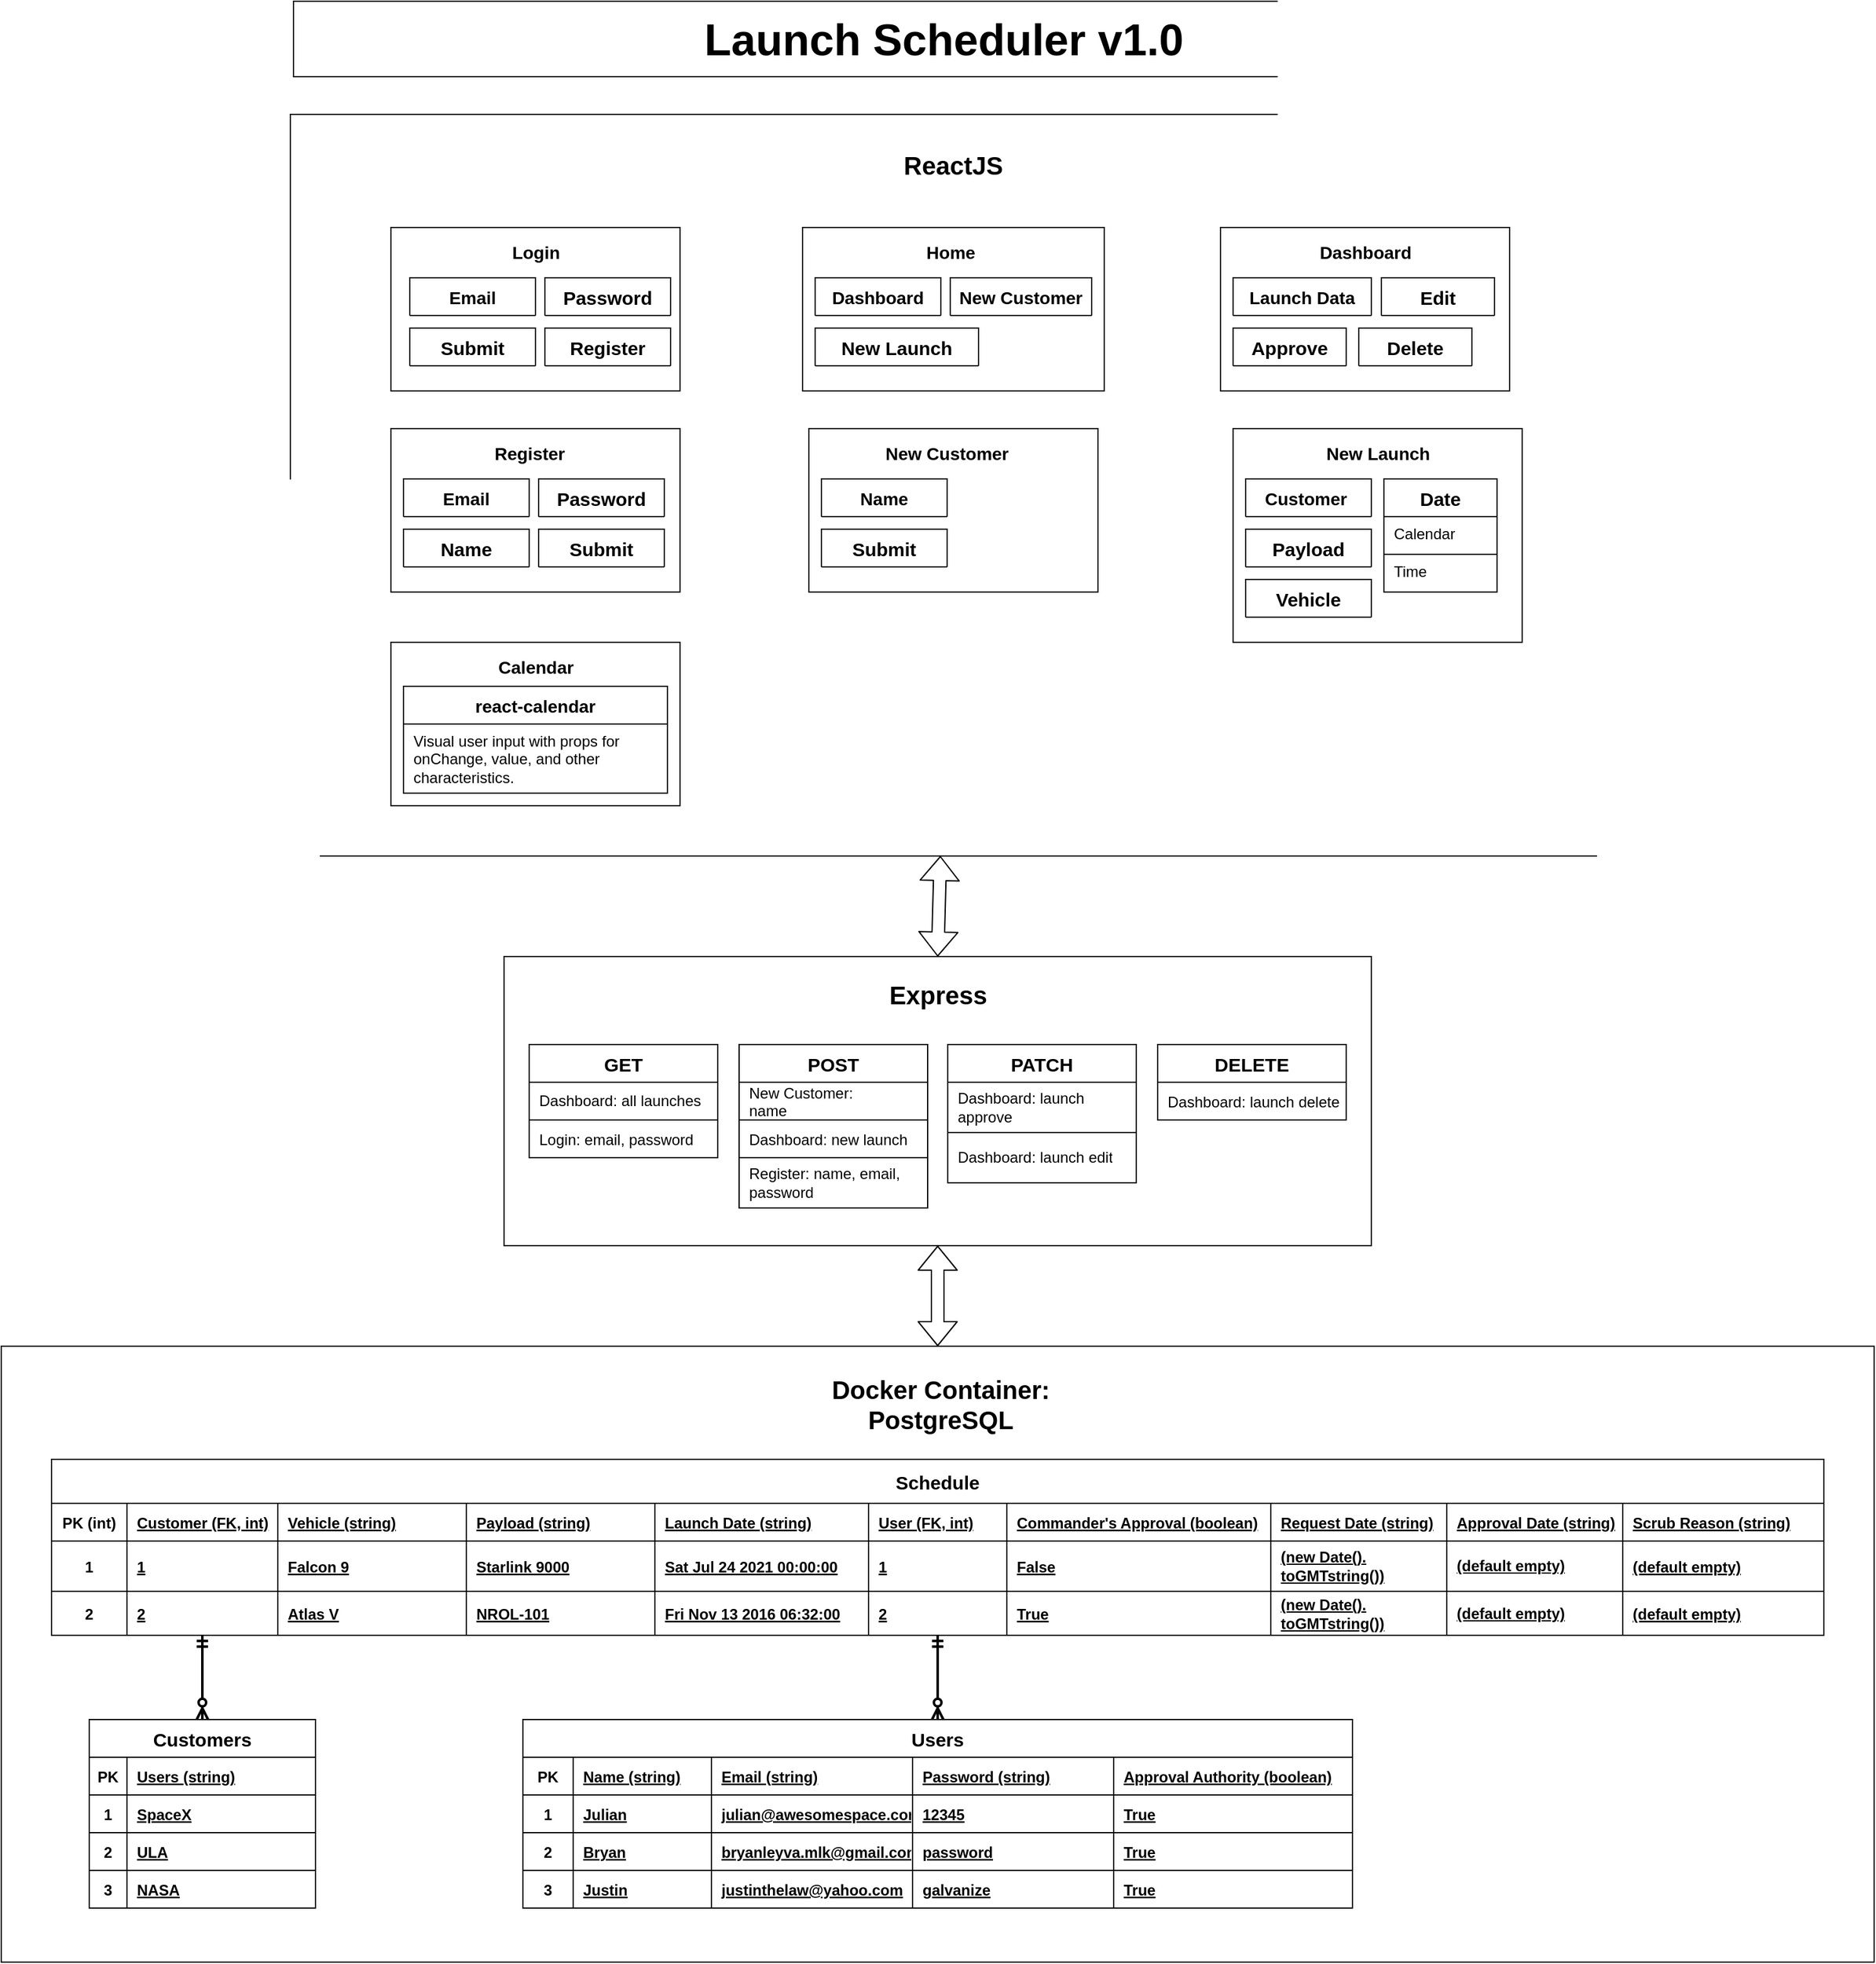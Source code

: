 <mxfile>
    <diagram id="6BDg1KD_mayfi2PuMGdl" name="Page-1">
        <mxGraphModel dx="756" dy="441" grid="1" gridSize="10" guides="1" tooltips="1" connect="1" arrows="1" fold="1" page="1" pageScale="1" pageWidth="1920" pageHeight="1200" math="0" shadow="0">
            <root>
                <mxCell id="0"/>
                <mxCell id="1" parent="0"/>
                <mxCell id="199" value="" style="whiteSpace=wrap;html=1;fontSize=15;" parent="1" vertex="1">
                    <mxGeometry x="447.5" y="130" width="1050" height="60" as="geometry"/>
                </mxCell>
                <mxCell id="Rv9vlVJMcPTRxCtkCa90-260" value="" style="whiteSpace=wrap;html=1;fontSize=15;" parent="1" vertex="1">
                    <mxGeometry x="445" y="220" width="1050" height="590" as="geometry"/>
                </mxCell>
                <mxCell id="Rv9vlVJMcPTRxCtkCa90-183" value="" style="whiteSpace=wrap;html=1;fontSize=15;" parent="1" vertex="1">
                    <mxGeometry x="215" y="1200" width="1490" height="490" as="geometry"/>
                </mxCell>
                <mxCell id="Rv9vlVJMcPTRxCtkCa90-259" value="" style="whiteSpace=wrap;html=1;fontSize=15;" parent="1" vertex="1">
                    <mxGeometry x="615" y="890" width="690" height="230" as="geometry"/>
                </mxCell>
                <mxCell id="Rv9vlVJMcPTRxCtkCa90-250" value="Express" style="text;html=1;strokeColor=none;fillColor=none;align=center;verticalAlign=middle;whiteSpace=wrap;rounded=0;fontSize=20;fontStyle=1" parent="1" vertex="1">
                    <mxGeometry x="862.5" y="910" width="195" height="20" as="geometry"/>
                </mxCell>
                <mxCell id="Rv9vlVJMcPTRxCtkCa90-251" value="ReactJS" style="text;html=1;strokeColor=none;fillColor=none;align=center;verticalAlign=middle;whiteSpace=wrap;rounded=0;fontSize=20;fontStyle=1" parent="1" vertex="1">
                    <mxGeometry x="875" y="250" width="195" height="20" as="geometry"/>
                </mxCell>
                <mxCell id="28" value="Schedule" style="shape=table;startSize=35;container=1;collapsible=1;childLayout=tableLayout;fixedRows=1;rowLines=0;fontStyle=1;align=center;resizeLast=1;fontSize=15;" parent="1" vertex="1">
                    <mxGeometry x="255" y="1290" width="1410" height="140" as="geometry"/>
                </mxCell>
                <mxCell id="29" value="" style="shape=partialRectangle;collapsible=0;dropTarget=0;pointerEvents=0;fillColor=none;top=0;left=0;bottom=1;right=0;points=[[0,0.5],[1,0.5]];portConstraint=eastwest;" parent="28" vertex="1">
                    <mxGeometry y="35" width="1410" height="30" as="geometry"/>
                </mxCell>
                <mxCell id="30" value="PK (int)" style="shape=partialRectangle;connectable=0;fillColor=none;top=0;left=0;bottom=0;right=0;fontStyle=1;overflow=hidden;" parent="29" vertex="1">
                    <mxGeometry width="60" height="30" as="geometry"/>
                </mxCell>
                <mxCell id="31" value="Customer (FK, int)" style="shape=partialRectangle;connectable=0;fillColor=none;top=0;left=0;bottom=0;right=0;align=left;spacingLeft=6;fontStyle=5;overflow=hidden;" parent="29" vertex="1">
                    <mxGeometry x="60" width="120" height="30" as="geometry"/>
                </mxCell>
                <mxCell id="51" value="Vehicle (string)" style="shape=partialRectangle;connectable=0;fillColor=none;top=0;left=0;bottom=0;right=0;align=left;spacingLeft=6;fontStyle=5;overflow=hidden;" parent="29" vertex="1">
                    <mxGeometry x="180" width="150" height="30" as="geometry"/>
                </mxCell>
                <mxCell id="55" value="Payload (string)" style="shape=partialRectangle;connectable=0;fillColor=none;top=0;left=0;bottom=0;right=0;align=left;spacingLeft=6;fontStyle=5;overflow=hidden;" parent="29" vertex="1">
                    <mxGeometry x="330" width="150" height="30" as="geometry"/>
                </mxCell>
                <mxCell id="97" value="Launch Date (string)" style="shape=partialRectangle;connectable=0;fillColor=none;top=0;left=0;bottom=0;right=0;align=left;spacingLeft=6;fontStyle=5;overflow=hidden;" parent="29" vertex="1">
                    <mxGeometry x="480" width="170" height="30" as="geometry"/>
                </mxCell>
                <mxCell id="168" value="User (FK, int)" style="shape=partialRectangle;connectable=0;fillColor=none;top=0;left=0;bottom=0;right=0;align=left;spacingLeft=6;fontStyle=5;overflow=hidden;" parent="29" vertex="1">
                    <mxGeometry x="650" width="110.0" height="30" as="geometry"/>
                </mxCell>
                <mxCell id="101" value="Commander's Approval (boolean)" style="shape=partialRectangle;connectable=0;fillColor=none;top=0;left=0;bottom=0;right=0;align=left;spacingLeft=6;fontStyle=5;overflow=hidden;" parent="29" vertex="1">
                    <mxGeometry x="760.0" width="210.0" height="30" as="geometry"/>
                </mxCell>
                <mxCell id="204" value="Request Date (string)" style="shape=partialRectangle;connectable=0;fillColor=none;top=0;left=0;bottom=0;right=0;align=left;spacingLeft=6;fontStyle=5;overflow=hidden;" parent="29" vertex="1">
                    <mxGeometry x="970" width="140" height="30" as="geometry"/>
                </mxCell>
                <mxCell id="216" value="Approval Date (string)" style="shape=partialRectangle;connectable=0;fillColor=none;top=0;left=0;bottom=0;right=0;align=left;spacingLeft=6;fontStyle=5;overflow=hidden;" parent="29" vertex="1">
                    <mxGeometry x="1110" width="140" height="30" as="geometry"/>
                </mxCell>
                <mxCell id="219" value="Scrub Reason (string)" style="shape=partialRectangle;connectable=0;fillColor=none;top=0;left=0;bottom=0;right=0;align=left;spacingLeft=6;fontStyle=5;overflow=hidden;" parent="29" vertex="1">
                    <mxGeometry x="1250" width="160" height="30" as="geometry"/>
                </mxCell>
                <mxCell id="44" style="shape=partialRectangle;collapsible=0;dropTarget=0;pointerEvents=0;fillColor=none;top=0;left=0;bottom=1;right=0;points=[[0,0.5],[1,0.5]];portConstraint=eastwest;" parent="28" vertex="1">
                    <mxGeometry y="65" width="1410" height="40" as="geometry"/>
                </mxCell>
                <mxCell id="45" value="1" style="shape=partialRectangle;connectable=0;fillColor=none;top=0;left=0;bottom=0;right=0;fontStyle=1;overflow=hidden;" parent="44" vertex="1">
                    <mxGeometry width="60" height="40" as="geometry"/>
                </mxCell>
                <mxCell id="46" value="1" style="shape=partialRectangle;connectable=0;fillColor=none;top=0;left=0;bottom=0;right=0;align=left;spacingLeft=6;fontStyle=5;overflow=hidden;" parent="44" vertex="1">
                    <mxGeometry x="60" width="120" height="40" as="geometry"/>
                </mxCell>
                <mxCell id="52" value="Falcon 9" style="shape=partialRectangle;connectable=0;fillColor=none;top=0;left=0;bottom=0;right=0;align=left;spacingLeft=6;fontStyle=5;overflow=hidden;" parent="44" vertex="1">
                    <mxGeometry x="180" width="150" height="40" as="geometry"/>
                </mxCell>
                <mxCell id="56" value="Starlink 9000" style="shape=partialRectangle;connectable=0;fillColor=none;top=0;left=0;bottom=0;right=0;align=left;spacingLeft=6;fontStyle=5;overflow=hidden;" parent="44" vertex="1">
                    <mxGeometry x="330" width="150" height="40" as="geometry"/>
                </mxCell>
                <mxCell id="98" value="Sat Jul 24 2021 00:00:00" style="shape=partialRectangle;connectable=0;fillColor=none;top=0;left=0;bottom=0;right=0;align=left;spacingLeft=6;fontStyle=5;overflow=hidden;" parent="44" vertex="1">
                    <mxGeometry x="480" width="170" height="40" as="geometry"/>
                </mxCell>
                <mxCell id="169" value="1" style="shape=partialRectangle;connectable=0;fillColor=none;top=0;left=0;bottom=0;right=0;align=left;spacingLeft=6;fontStyle=5;overflow=hidden;" parent="44" vertex="1">
                    <mxGeometry x="650" width="110.0" height="40" as="geometry"/>
                </mxCell>
                <mxCell id="102" value="False" style="shape=partialRectangle;connectable=0;fillColor=none;top=0;left=0;bottom=0;right=0;align=left;spacingLeft=6;fontStyle=5;overflow=hidden;" parent="44" vertex="1">
                    <mxGeometry x="760.0" width="210.0" height="40" as="geometry"/>
                </mxCell>
                <mxCell id="205" value="(new Date(). toGMTstring())" style="shape=partialRectangle;connectable=0;fillColor=none;top=0;left=0;bottom=0;right=0;align=left;spacingLeft=6;fontStyle=5;overflow=hidden;whiteSpace=wrap;" parent="44" vertex="1">
                    <mxGeometry x="970" width="140" height="40" as="geometry"/>
                </mxCell>
                <mxCell id="217" value="(default empty)" style="shape=partialRectangle;connectable=0;fillColor=none;top=0;left=0;bottom=0;right=0;align=left;spacingLeft=6;fontStyle=5;overflow=hidden;whiteSpace=wrap;" parent="44" vertex="1">
                    <mxGeometry x="1110" width="140" height="40" as="geometry"/>
                </mxCell>
                <mxCell id="220" value="(default empty)" style="shape=partialRectangle;connectable=0;fillColor=none;top=0;left=0;bottom=0;right=0;align=left;spacingLeft=6;fontStyle=5;overflow=hidden;" parent="44" vertex="1">
                    <mxGeometry x="1250" width="160" height="40" as="geometry"/>
                </mxCell>
                <mxCell id="41" style="shape=partialRectangle;collapsible=0;dropTarget=0;pointerEvents=0;fillColor=none;top=0;left=0;bottom=1;right=0;points=[[0,0.5],[1,0.5]];portConstraint=eastwest;" parent="28" vertex="1">
                    <mxGeometry y="105" width="1410" height="35" as="geometry"/>
                </mxCell>
                <mxCell id="42" value="2" style="shape=partialRectangle;connectable=0;fillColor=none;top=0;left=0;bottom=0;right=0;fontStyle=1;overflow=hidden;" parent="41" vertex="1">
                    <mxGeometry width="60" height="35" as="geometry"/>
                </mxCell>
                <mxCell id="43" value="2" style="shape=partialRectangle;connectable=0;fillColor=none;top=0;left=0;bottom=0;right=0;align=left;spacingLeft=6;fontStyle=5;overflow=hidden;" parent="41" vertex="1">
                    <mxGeometry x="60" width="120" height="35" as="geometry"/>
                </mxCell>
                <mxCell id="53" value="Atlas V" style="shape=partialRectangle;connectable=0;fillColor=none;top=0;left=0;bottom=0;right=0;align=left;spacingLeft=6;fontStyle=5;overflow=hidden;" parent="41" vertex="1">
                    <mxGeometry x="180" width="150" height="35" as="geometry"/>
                </mxCell>
                <mxCell id="57" value="NROL-101" style="shape=partialRectangle;connectable=0;fillColor=none;top=0;left=0;bottom=0;right=0;align=left;spacingLeft=6;fontStyle=5;overflow=hidden;" parent="41" vertex="1">
                    <mxGeometry x="330" width="150" height="35" as="geometry"/>
                </mxCell>
                <mxCell id="99" value="Fri Nov 13 2016 06:32:00" style="shape=partialRectangle;connectable=0;fillColor=none;top=0;left=0;bottom=0;right=0;align=left;spacingLeft=6;fontStyle=5;overflow=hidden;" parent="41" vertex="1">
                    <mxGeometry x="480" width="170" height="35" as="geometry"/>
                </mxCell>
                <mxCell id="170" value="2" style="shape=partialRectangle;connectable=0;fillColor=none;top=0;left=0;bottom=0;right=0;align=left;spacingLeft=6;fontStyle=5;overflow=hidden;" parent="41" vertex="1">
                    <mxGeometry x="650" width="110.0" height="35" as="geometry"/>
                </mxCell>
                <mxCell id="103" value="True" style="shape=partialRectangle;connectable=0;fillColor=none;top=0;left=0;bottom=0;right=0;align=left;spacingLeft=6;fontStyle=5;overflow=hidden;" parent="41" vertex="1">
                    <mxGeometry x="760.0" width="210.0" height="35" as="geometry"/>
                </mxCell>
                <mxCell id="206" value="(new Date(). toGMTstring())" style="shape=partialRectangle;connectable=0;fillColor=none;top=0;left=0;bottom=0;right=0;align=left;spacingLeft=6;fontStyle=5;overflow=hidden;whiteSpace=wrap;" parent="41" vertex="1">
                    <mxGeometry x="970" width="140" height="35" as="geometry"/>
                </mxCell>
                <mxCell id="218" value="(default empty)" style="shape=partialRectangle;connectable=0;fillColor=none;top=0;left=0;bottom=0;right=0;align=left;spacingLeft=6;fontStyle=5;overflow=hidden;whiteSpace=wrap;" parent="41" vertex="1">
                    <mxGeometry x="1110" width="140" height="35" as="geometry"/>
                </mxCell>
                <mxCell id="221" value="(default empty)" style="shape=partialRectangle;connectable=0;fillColor=none;top=0;left=0;bottom=0;right=0;align=left;spacingLeft=6;fontStyle=5;overflow=hidden;" parent="41" vertex="1">
                    <mxGeometry x="1250" width="160" height="35" as="geometry"/>
                </mxCell>
                <mxCell id="84" value="Customers" style="shape=table;startSize=30;container=1;collapsible=1;childLayout=tableLayout;fixedRows=1;rowLines=0;fontStyle=1;align=center;resizeLast=1;fontSize=15;" parent="1" vertex="1">
                    <mxGeometry x="285" y="1497" width="180" height="150" as="geometry"/>
                </mxCell>
                <mxCell id="85" value="" style="shape=partialRectangle;collapsible=0;dropTarget=0;pointerEvents=0;fillColor=none;top=0;left=0;bottom=1;right=0;points=[[0,0.5],[1,0.5]];portConstraint=eastwest;" parent="84" vertex="1">
                    <mxGeometry y="30" width="180" height="30" as="geometry"/>
                </mxCell>
                <mxCell id="86" value="PK" style="shape=partialRectangle;connectable=0;fillColor=none;top=0;left=0;bottom=0;right=0;fontStyle=1;overflow=hidden;" parent="85" vertex="1">
                    <mxGeometry width="30" height="30" as="geometry"/>
                </mxCell>
                <mxCell id="87" value="Users (string)" style="shape=partialRectangle;connectable=0;fillColor=none;top=0;left=0;bottom=0;right=0;align=left;spacingLeft=6;fontStyle=5;overflow=hidden;" parent="85" vertex="1">
                    <mxGeometry x="30" width="150" height="30" as="geometry"/>
                </mxCell>
                <mxCell id="108" style="shape=partialRectangle;collapsible=0;dropTarget=0;pointerEvents=0;fillColor=none;top=0;left=0;bottom=1;right=0;points=[[0,0.5],[1,0.5]];portConstraint=eastwest;" parent="84" vertex="1">
                    <mxGeometry y="60" width="180" height="30" as="geometry"/>
                </mxCell>
                <mxCell id="109" value="1" style="shape=partialRectangle;connectable=0;fillColor=none;top=0;left=0;bottom=0;right=0;fontStyle=1;overflow=hidden;" parent="108" vertex="1">
                    <mxGeometry width="30" height="30" as="geometry"/>
                </mxCell>
                <mxCell id="110" value="SpaceX" style="shape=partialRectangle;connectable=0;fillColor=none;top=0;left=0;bottom=0;right=0;align=left;spacingLeft=6;fontStyle=5;overflow=hidden;" parent="108" vertex="1">
                    <mxGeometry x="30" width="150" height="30" as="geometry"/>
                </mxCell>
                <mxCell id="105" style="shape=partialRectangle;collapsible=0;dropTarget=0;pointerEvents=0;fillColor=none;top=0;left=0;bottom=1;right=0;points=[[0,0.5],[1,0.5]];portConstraint=eastwest;" parent="84" vertex="1">
                    <mxGeometry y="90" width="180" height="30" as="geometry"/>
                </mxCell>
                <mxCell id="106" value="2" style="shape=partialRectangle;connectable=0;fillColor=none;top=0;left=0;bottom=0;right=0;fontStyle=1;overflow=hidden;" parent="105" vertex="1">
                    <mxGeometry width="30" height="30" as="geometry"/>
                </mxCell>
                <mxCell id="107" value="ULA" style="shape=partialRectangle;connectable=0;fillColor=none;top=0;left=0;bottom=0;right=0;align=left;spacingLeft=6;fontStyle=5;overflow=hidden;" parent="105" vertex="1">
                    <mxGeometry x="30" width="150" height="30" as="geometry"/>
                </mxCell>
                <mxCell id="164" style="shape=partialRectangle;collapsible=0;dropTarget=0;pointerEvents=0;fillColor=none;top=0;left=0;bottom=1;right=0;points=[[0,0.5],[1,0.5]];portConstraint=eastwest;" parent="84" vertex="1">
                    <mxGeometry y="120" width="180" height="30" as="geometry"/>
                </mxCell>
                <mxCell id="165" value="3" style="shape=partialRectangle;connectable=0;fillColor=none;top=0;left=0;bottom=0;right=0;fontStyle=1;overflow=hidden;" parent="164" vertex="1">
                    <mxGeometry width="30" height="30" as="geometry"/>
                </mxCell>
                <mxCell id="166" value="NASA" style="shape=partialRectangle;connectable=0;fillColor=none;top=0;left=0;bottom=0;right=0;align=left;spacingLeft=6;fontStyle=5;overflow=hidden;" parent="164" vertex="1">
                    <mxGeometry x="30" width="150" height="30" as="geometry"/>
                </mxCell>
                <mxCell id="141" value="Users" style="shape=table;startSize=30;container=1;collapsible=1;childLayout=tableLayout;fixedRows=1;rowLines=0;fontStyle=1;align=center;resizeLast=1;fontSize=15;" parent="1" vertex="1">
                    <mxGeometry x="630" y="1497" width="660" height="150" as="geometry"/>
                </mxCell>
                <mxCell id="142" value="" style="shape=partialRectangle;collapsible=0;dropTarget=0;pointerEvents=0;fillColor=none;top=0;left=0;bottom=1;right=0;points=[[0,0.5],[1,0.5]];portConstraint=eastwest;" parent="141" vertex="1">
                    <mxGeometry y="30" width="660" height="30" as="geometry"/>
                </mxCell>
                <mxCell id="143" value="PK" style="shape=partialRectangle;connectable=0;fillColor=none;top=0;left=0;bottom=0;right=0;fontStyle=1;overflow=hidden;" parent="142" vertex="1">
                    <mxGeometry width="40" height="30" as="geometry"/>
                </mxCell>
                <mxCell id="144" value="Name (string)" style="shape=partialRectangle;connectable=0;fillColor=none;top=0;left=0;bottom=0;right=0;align=left;spacingLeft=6;fontStyle=5;overflow=hidden;" parent="142" vertex="1">
                    <mxGeometry x="40" width="110" height="30" as="geometry"/>
                </mxCell>
                <mxCell id="151" value="Email (string)" style="shape=partialRectangle;connectable=0;fillColor=none;top=0;left=0;bottom=0;right=0;align=left;spacingLeft=6;fontStyle=5;overflow=hidden;" parent="142" vertex="1">
                    <mxGeometry x="150" width="160" height="30" as="geometry"/>
                </mxCell>
                <mxCell id="154" value="Password (string)" style="shape=partialRectangle;connectable=0;fillColor=none;top=0;left=0;bottom=0;right=0;align=left;spacingLeft=6;fontStyle=5;overflow=hidden;" parent="142" vertex="1">
                    <mxGeometry x="310" width="160" height="30" as="geometry"/>
                </mxCell>
                <mxCell id="222" value="Approval Authority (boolean)" style="shape=partialRectangle;connectable=0;fillColor=none;top=0;left=0;bottom=0;right=0;align=left;spacingLeft=6;fontStyle=5;overflow=hidden;" parent="142" vertex="1">
                    <mxGeometry x="470" width="190" height="30" as="geometry"/>
                </mxCell>
                <mxCell id="145" style="shape=partialRectangle;collapsible=0;dropTarget=0;pointerEvents=0;fillColor=none;top=0;left=0;bottom=1;right=0;points=[[0,0.5],[1,0.5]];portConstraint=eastwest;" parent="141" vertex="1">
                    <mxGeometry y="60" width="660" height="30" as="geometry"/>
                </mxCell>
                <mxCell id="146" value="1" style="shape=partialRectangle;connectable=0;fillColor=none;top=0;left=0;bottom=0;right=0;fontStyle=1;overflow=hidden;" parent="145" vertex="1">
                    <mxGeometry width="40" height="30" as="geometry"/>
                </mxCell>
                <mxCell id="147" value="Julian" style="shape=partialRectangle;connectable=0;fillColor=none;top=0;left=0;bottom=0;right=0;align=left;spacingLeft=6;fontStyle=5;overflow=hidden;" parent="145" vertex="1">
                    <mxGeometry x="40" width="110" height="30" as="geometry"/>
                </mxCell>
                <mxCell id="152" value="julian@awesomespace.com" style="shape=partialRectangle;connectable=0;fillColor=none;top=0;left=0;bottom=0;right=0;align=left;spacingLeft=6;fontStyle=5;overflow=hidden;" parent="145" vertex="1">
                    <mxGeometry x="150" width="160" height="30" as="geometry"/>
                </mxCell>
                <mxCell id="155" value="12345" style="shape=partialRectangle;connectable=0;fillColor=none;top=0;left=0;bottom=0;right=0;align=left;spacingLeft=6;fontStyle=5;overflow=hidden;" parent="145" vertex="1">
                    <mxGeometry x="310" width="160" height="30" as="geometry"/>
                </mxCell>
                <mxCell id="223" value="True" style="shape=partialRectangle;connectable=0;fillColor=none;top=0;left=0;bottom=0;right=0;align=left;spacingLeft=6;fontStyle=5;overflow=hidden;" parent="145" vertex="1">
                    <mxGeometry x="470" width="190" height="30" as="geometry"/>
                </mxCell>
                <mxCell id="148" style="shape=partialRectangle;collapsible=0;dropTarget=0;pointerEvents=0;fillColor=none;top=0;left=0;bottom=1;right=0;points=[[0,0.5],[1,0.5]];portConstraint=eastwest;" parent="141" vertex="1">
                    <mxGeometry y="90" width="660" height="30" as="geometry"/>
                </mxCell>
                <mxCell id="149" value="2" style="shape=partialRectangle;connectable=0;fillColor=none;top=0;left=0;bottom=0;right=0;fontStyle=1;overflow=hidden;" parent="148" vertex="1">
                    <mxGeometry width="40" height="30" as="geometry"/>
                </mxCell>
                <mxCell id="150" value="Bryan" style="shape=partialRectangle;connectable=0;fillColor=none;top=0;left=0;bottom=0;right=0;align=left;spacingLeft=6;fontStyle=5;overflow=hidden;" parent="148" vertex="1">
                    <mxGeometry x="40" width="110" height="30" as="geometry"/>
                </mxCell>
                <mxCell id="153" value="bryanleyva.mlk@gmail.com" style="shape=partialRectangle;connectable=0;fillColor=none;top=0;left=0;bottom=0;right=0;align=left;spacingLeft=6;fontStyle=5;overflow=hidden;" parent="148" vertex="1">
                    <mxGeometry x="150" width="160" height="30" as="geometry"/>
                </mxCell>
                <mxCell id="156" value="password" style="shape=partialRectangle;connectable=0;fillColor=none;top=0;left=0;bottom=0;right=0;align=left;spacingLeft=6;fontStyle=5;overflow=hidden;" parent="148" vertex="1">
                    <mxGeometry x="310" width="160" height="30" as="geometry"/>
                </mxCell>
                <mxCell id="224" value="True" style="shape=partialRectangle;connectable=0;fillColor=none;top=0;left=0;bottom=0;right=0;align=left;spacingLeft=6;fontStyle=5;overflow=hidden;" parent="148" vertex="1">
                    <mxGeometry x="470" width="190" height="30" as="geometry"/>
                </mxCell>
                <mxCell id="157" style="shape=partialRectangle;collapsible=0;dropTarget=0;pointerEvents=0;fillColor=none;top=0;left=0;bottom=1;right=0;points=[[0,0.5],[1,0.5]];portConstraint=eastwest;" parent="141" vertex="1">
                    <mxGeometry y="120" width="660" height="30" as="geometry"/>
                </mxCell>
                <mxCell id="158" value="3" style="shape=partialRectangle;connectable=0;fillColor=none;top=0;left=0;bottom=0;right=0;fontStyle=1;overflow=hidden;" parent="157" vertex="1">
                    <mxGeometry width="40" height="30" as="geometry"/>
                </mxCell>
                <mxCell id="159" value="Justin" style="shape=partialRectangle;connectable=0;fillColor=none;top=0;left=0;bottom=0;right=0;align=left;spacingLeft=6;fontStyle=5;overflow=hidden;" parent="157" vertex="1">
                    <mxGeometry x="40" width="110" height="30" as="geometry"/>
                </mxCell>
                <mxCell id="160" value="justinthelaw@yahoo.com" style="shape=partialRectangle;connectable=0;fillColor=none;top=0;left=0;bottom=0;right=0;align=left;spacingLeft=6;fontStyle=5;overflow=hidden;" parent="157" vertex="1">
                    <mxGeometry x="150" width="160" height="30" as="geometry"/>
                </mxCell>
                <mxCell id="161" value="galvanize" style="shape=partialRectangle;connectable=0;fillColor=none;top=0;left=0;bottom=0;right=0;align=left;spacingLeft=6;fontStyle=5;overflow=hidden;" parent="157" vertex="1">
                    <mxGeometry x="310" width="160" height="30" as="geometry"/>
                </mxCell>
                <mxCell id="225" value="True" style="shape=partialRectangle;connectable=0;fillColor=none;top=0;left=0;bottom=0;right=0;align=left;spacingLeft=6;fontStyle=5;overflow=hidden;" parent="157" vertex="1">
                    <mxGeometry x="470" width="190" height="30" as="geometry"/>
                </mxCell>
                <mxCell id="167" value="" style="endArrow=ERzeroToMany;html=1;startArrow=ERmandOne;startFill=0;endFill=1;jumpSize=7;strokeWidth=2;entryX=0.5;entryY=0;entryDx=0;entryDy=0;labelBackgroundColor=none;" parent="1" target="84" edge="1">
                    <mxGeometry x="215" y="1210" width="50" height="50" as="geometry">
                        <mxPoint x="375" y="1430" as="sourcePoint"/>
                        <mxPoint x="435" y="1440" as="targetPoint"/>
                    </mxGeometry>
                </mxCell>
                <mxCell id="183" value="" style="endArrow=ERzeroToMany;html=1;startArrow=ERmandOne;startFill=0;endFill=1;jumpSize=7;strokeWidth=2;labelBackgroundColor=none;entryX=0.5;entryY=0;entryDx=0;entryDy=0;" parent="1" target="141" edge="1">
                    <mxGeometry x="215" y="1210" width="50" height="50" as="geometry">
                        <mxPoint x="960" y="1430" as="sourcePoint"/>
                        <mxPoint x="955" y="1497" as="targetPoint"/>
                    </mxGeometry>
                </mxCell>
                <mxCell id="Rv9vlVJMcPTRxCtkCa90-184" value="Docker Container: PostgreSQL" style="text;html=1;strokeColor=none;fillColor=none;align=center;verticalAlign=middle;whiteSpace=wrap;rounded=0;fontSize=20;fontStyle=1" parent="1" vertex="1">
                    <mxGeometry x="865" y="1236" width="195" height="20" as="geometry"/>
                </mxCell>
                <mxCell id="Rv9vlVJMcPTRxCtkCa90-265" value="" style="shape=flexArrow;endArrow=classic;html=1;fontSize=20;entryX=0.5;entryY=1;entryDx=0;entryDy=0;fillColor=#ffffff;startArrow=block;exitX=0.5;exitY=0;exitDx=0;exitDy=0;" parent="1" source="Rv9vlVJMcPTRxCtkCa90-183" target="Rv9vlVJMcPTRxCtkCa90-259" edge="1">
                    <mxGeometry width="50" height="50" relative="1" as="geometry">
                        <mxPoint x="740" y="1400" as="sourcePoint"/>
                        <mxPoint x="1115" y="1300" as="targetPoint"/>
                    </mxGeometry>
                </mxCell>
                <mxCell id="Rv9vlVJMcPTRxCtkCa90-296" value="GET" style="shape=table;startSize=30;container=1;collapsible=1;childLayout=tableLayout;fixedRows=1;rowLines=0;fontStyle=1;align=center;resizeLast=1;fontSize=15;" parent="1" vertex="1">
                    <mxGeometry x="635" y="960" width="150" height="90" as="geometry"/>
                </mxCell>
                <mxCell id="Rv9vlVJMcPTRxCtkCa90-297" value="" style="shape=partialRectangle;collapsible=0;dropTarget=0;pointerEvents=0;fillColor=none;top=0;left=0;bottom=1;right=0;points=[[0,0.5],[1,0.5]];portConstraint=eastwest;" parent="Rv9vlVJMcPTRxCtkCa90-296" vertex="1">
                    <mxGeometry y="30" width="150" height="30" as="geometry"/>
                </mxCell>
                <mxCell id="Rv9vlVJMcPTRxCtkCa90-299" value="Dashboard: all launches" style="shape=partialRectangle;connectable=0;fillColor=none;top=0;left=0;bottom=0;right=0;align=left;spacingLeft=6;fontStyle=0;overflow=hidden;whiteSpace=wrap;" parent="Rv9vlVJMcPTRxCtkCa90-297" vertex="1">
                    <mxGeometry width="150" height="30" as="geometry"/>
                </mxCell>
                <mxCell id="Rv9vlVJMcPTRxCtkCa90-300" style="shape=partialRectangle;collapsible=0;dropTarget=0;pointerEvents=0;fillColor=none;top=0;left=0;bottom=1;right=0;points=[[0,0.5],[1,0.5]];portConstraint=eastwest;" parent="Rv9vlVJMcPTRxCtkCa90-296" vertex="1">
                    <mxGeometry y="60" width="150" height="30" as="geometry"/>
                </mxCell>
                <mxCell id="Rv9vlVJMcPTRxCtkCa90-302" value="Login: email, password" style="shape=partialRectangle;connectable=0;fillColor=none;top=0;left=0;bottom=0;right=0;align=left;spacingLeft=6;fontStyle=0;overflow=hidden;" parent="Rv9vlVJMcPTRxCtkCa90-300" vertex="1">
                    <mxGeometry width="150" height="30" as="geometry"/>
                </mxCell>
                <mxCell id="Rv9vlVJMcPTRxCtkCa90-325" value="POST" style="shape=table;startSize=30;container=1;collapsible=1;childLayout=tableLayout;fixedRows=1;rowLines=0;fontStyle=1;align=center;resizeLast=1;fontSize=15;" parent="1" vertex="1">
                    <mxGeometry x="802" y="960" width="150" height="130" as="geometry"/>
                </mxCell>
                <mxCell id="Rv9vlVJMcPTRxCtkCa90-326" value="" style="shape=partialRectangle;collapsible=0;dropTarget=0;pointerEvents=0;fillColor=none;top=0;left=0;bottom=1;right=0;points=[[0,0.5],[1,0.5]];portConstraint=eastwest;" parent="Rv9vlVJMcPTRxCtkCa90-325" vertex="1">
                    <mxGeometry y="30" width="150" height="30" as="geometry"/>
                </mxCell>
                <mxCell id="Rv9vlVJMcPTRxCtkCa90-327" value="New Customer: &#10;name" style="shape=partialRectangle;connectable=0;fillColor=none;top=0;left=0;bottom=0;right=0;align=left;spacingLeft=6;fontStyle=0;overflow=hidden;" parent="Rv9vlVJMcPTRxCtkCa90-326" vertex="1">
                    <mxGeometry width="150" height="30" as="geometry"/>
                </mxCell>
                <mxCell id="Rv9vlVJMcPTRxCtkCa90-328" style="shape=partialRectangle;collapsible=0;dropTarget=0;pointerEvents=0;fillColor=none;top=0;left=0;bottom=1;right=0;points=[[0,0.5],[1,0.5]];portConstraint=eastwest;" parent="Rv9vlVJMcPTRxCtkCa90-325" vertex="1">
                    <mxGeometry y="60" width="150" height="30" as="geometry"/>
                </mxCell>
                <mxCell id="Rv9vlVJMcPTRxCtkCa90-329" value="Dashboard: new launch" style="shape=partialRectangle;connectable=0;fillColor=none;top=0;left=0;bottom=0;right=0;align=left;spacingLeft=6;fontStyle=0;overflow=hidden;" parent="Rv9vlVJMcPTRxCtkCa90-328" vertex="1">
                    <mxGeometry width="150" height="30" as="geometry"/>
                </mxCell>
                <mxCell id="Rv9vlVJMcPTRxCtkCa90-330" style="shape=partialRectangle;collapsible=0;dropTarget=0;pointerEvents=0;fillColor=none;top=0;left=0;bottom=1;right=0;points=[[0,0.5],[1,0.5]];portConstraint=eastwest;" parent="Rv9vlVJMcPTRxCtkCa90-325" vertex="1">
                    <mxGeometry y="90" width="150" height="40" as="geometry"/>
                </mxCell>
                <mxCell id="Rv9vlVJMcPTRxCtkCa90-331" value="Register: name, email, password" style="shape=partialRectangle;connectable=0;fillColor=none;top=0;left=0;bottom=0;right=0;align=left;spacingLeft=6;fontStyle=0;overflow=hidden;whiteSpace=wrap;" parent="Rv9vlVJMcPTRxCtkCa90-330" vertex="1">
                    <mxGeometry width="150" height="40" as="geometry"/>
                </mxCell>
                <mxCell id="Rv9vlVJMcPTRxCtkCa90-334" value="PATCH" style="shape=table;startSize=30;container=1;collapsible=1;childLayout=tableLayout;fixedRows=1;rowLines=0;fontStyle=1;align=center;resizeLast=1;fontSize=15;" parent="1" vertex="1">
                    <mxGeometry x="968" y="960" width="150" height="110" as="geometry"/>
                </mxCell>
                <mxCell id="Rv9vlVJMcPTRxCtkCa90-335" value="" style="shape=partialRectangle;collapsible=0;dropTarget=0;pointerEvents=0;fillColor=none;top=0;left=0;bottom=1;right=0;points=[[0,0.5],[1,0.5]];portConstraint=eastwest;" parent="Rv9vlVJMcPTRxCtkCa90-334" vertex="1">
                    <mxGeometry y="30" width="150" height="40" as="geometry"/>
                </mxCell>
                <mxCell id="Rv9vlVJMcPTRxCtkCa90-336" value="Dashboard: launch approve" style="shape=partialRectangle;connectable=0;fillColor=none;top=0;left=0;bottom=0;right=0;align=left;spacingLeft=6;fontStyle=0;overflow=hidden;whiteSpace=wrap;" parent="Rv9vlVJMcPTRxCtkCa90-335" vertex="1">
                    <mxGeometry width="150" height="40" as="geometry"/>
                </mxCell>
                <mxCell id="234" style="shape=partialRectangle;collapsible=0;dropTarget=0;pointerEvents=0;fillColor=none;top=0;left=0;bottom=1;right=0;points=[[0,0.5],[1,0.5]];portConstraint=eastwest;" parent="Rv9vlVJMcPTRxCtkCa90-334" vertex="1">
                    <mxGeometry y="70" width="150" height="40" as="geometry"/>
                </mxCell>
                <mxCell id="235" value="Dashboard: launch edit" style="shape=partialRectangle;connectable=0;fillColor=none;top=0;left=0;bottom=0;right=0;align=left;spacingLeft=6;fontStyle=0;overflow=hidden;whiteSpace=wrap;" parent="234" vertex="1">
                    <mxGeometry width="150" height="40" as="geometry"/>
                </mxCell>
                <mxCell id="Rv9vlVJMcPTRxCtkCa90-343" value="DELETE" style="shape=table;startSize=30;container=1;collapsible=1;childLayout=tableLayout;fixedRows=1;rowLines=0;fontStyle=1;align=center;resizeLast=1;fontSize=15;" parent="1" vertex="1">
                    <mxGeometry x="1135" y="960" width="150" height="60" as="geometry"/>
                </mxCell>
                <mxCell id="Rv9vlVJMcPTRxCtkCa90-344" value="" style="shape=partialRectangle;collapsible=0;dropTarget=0;pointerEvents=0;fillColor=none;top=0;left=0;bottom=1;right=0;points=[[0,0.5],[1,0.5]];portConstraint=eastwest;" parent="Rv9vlVJMcPTRxCtkCa90-343" vertex="1">
                    <mxGeometry y="30" width="150" height="30" as="geometry"/>
                </mxCell>
                <mxCell id="Rv9vlVJMcPTRxCtkCa90-345" value="Dashboard: launch delete" style="shape=partialRectangle;connectable=0;fillColor=none;top=0;left=0;bottom=0;right=0;align=left;spacingLeft=6;fontStyle=0;overflow=hidden;" parent="Rv9vlVJMcPTRxCtkCa90-344" vertex="1">
                    <mxGeometry width="150" height="30" as="geometry"/>
                </mxCell>
                <mxCell id="Rv9vlVJMcPTRxCtkCa90-475" value="" style="shape=flexArrow;endArrow=classic;html=1;fontSize=20;fillColor=#ffffff;startArrow=block;exitX=0.5;exitY=0;exitDx=0;exitDy=0;" parent="1" source="Rv9vlVJMcPTRxCtkCa90-259" target="Rv9vlVJMcPTRxCtkCa90-260" edge="1">
                    <mxGeometry width="50" height="50" relative="1" as="geometry">
                        <mxPoint x="952" y="1230" as="sourcePoint"/>
                        <mxPoint x="952" y="1160" as="targetPoint"/>
                    </mxGeometry>
                </mxCell>
                <mxCell id="Rv9vlVJMcPTRxCtkCa90-507" value="" style="group" parent="1" connectable="0" vertex="1">
                    <mxGeometry x="1185" y="310" width="230" height="130" as="geometry"/>
                </mxCell>
                <mxCell id="Rv9vlVJMcPTRxCtkCa90-476" value="" style="whiteSpace=wrap;html=1;fontSize=15;" parent="Rv9vlVJMcPTRxCtkCa90-507" vertex="1">
                    <mxGeometry width="230" height="130" as="geometry"/>
                </mxCell>
                <mxCell id="Rv9vlVJMcPTRxCtkCa90-477" value="Launch Data" style="shape=table;startSize=30;container=1;collapsible=1;childLayout=tableLayout;fixedRows=1;rowLines=0;fontStyle=1;align=center;resizeLast=1;fontSize=14;" parent="Rv9vlVJMcPTRxCtkCa90-507" collapsed="1" vertex="1">
                    <mxGeometry x="10" y="40" width="110" height="30" as="geometry">
                        <mxRectangle x="970" y="150" width="160" height="100" as="alternateBounds"/>
                    </mxGeometry>
                </mxCell>
                <mxCell id="Rv9vlVJMcPTRxCtkCa90-478" value="" style="shape=partialRectangle;collapsible=0;dropTarget=0;pointerEvents=0;fillColor=none;top=0;left=0;bottom=1;right=0;points=[[0,0.5],[1,0.5]];portConstraint=eastwest;" parent="Rv9vlVJMcPTRxCtkCa90-477" vertex="1">
                    <mxGeometry y="30" width="130" height="70" as="geometry"/>
                </mxCell>
                <mxCell id="Rv9vlVJMcPTRxCtkCa90-479" value="Input" style="shape=partialRectangle;connectable=0;fillColor=none;top=0;left=0;bottom=0;right=0;align=left;spacingLeft=6;fontStyle=0;overflow=hidden;whiteSpace=wrap;verticalAlign=top;" parent="Rv9vlVJMcPTRxCtkCa90-478" vertex="1">
                    <mxGeometry width="130" height="70" as="geometry"/>
                </mxCell>
                <mxCell id="Rv9vlVJMcPTRxCtkCa90-480" value="Dashboard" style="text;html=1;strokeColor=none;fillColor=none;align=center;verticalAlign=middle;whiteSpace=wrap;rounded=0;fontSize=14;fontStyle=1" parent="Rv9vlVJMcPTRxCtkCa90-507" vertex="1">
                    <mxGeometry x="17.5" y="10" width="195" height="20" as="geometry"/>
                </mxCell>
                <mxCell id="Rv9vlVJMcPTRxCtkCa90-481" value="Approve" style="shape=table;startSize=30;container=1;collapsible=1;childLayout=tableLayout;fixedRows=1;rowLines=0;fontStyle=1;align=center;resizeLast=1;fontSize=15;" parent="Rv9vlVJMcPTRxCtkCa90-507" collapsed="1" vertex="1">
                    <mxGeometry x="10" y="80" width="90" height="30" as="geometry">
                        <mxRectangle x="970" y="150" width="160" height="100" as="alternateBounds"/>
                    </mxGeometry>
                </mxCell>
                <mxCell id="Rv9vlVJMcPTRxCtkCa90-482" value="" style="shape=partialRectangle;collapsible=0;dropTarget=0;pointerEvents=0;fillColor=none;top=0;left=0;bottom=1;right=0;points=[[0,0.5],[1,0.5]];portConstraint=eastwest;" parent="Rv9vlVJMcPTRxCtkCa90-481" vertex="1">
                    <mxGeometry y="30" width="160" height="70" as="geometry"/>
                </mxCell>
                <mxCell id="Rv9vlVJMcPTRxCtkCa90-483" value="Input" style="shape=partialRectangle;connectable=0;fillColor=none;top=0;left=0;bottom=0;right=0;align=left;spacingLeft=6;fontStyle=0;overflow=hidden;whiteSpace=wrap;verticalAlign=top;" parent="Rv9vlVJMcPTRxCtkCa90-482" vertex="1">
                    <mxGeometry width="160" height="70" as="geometry"/>
                </mxCell>
                <mxCell id="Rv9vlVJMcPTRxCtkCa90-484" value="Register" style="shape=table;startSize=30;container=1;collapsible=1;childLayout=tableLayout;fixedRows=1;rowLines=0;fontStyle=1;align=center;resizeLast=1;fontSize=15;" parent="Rv9vlVJMcPTRxCtkCa90-481" collapsed="1" vertex="1">
                    <mxGeometry x="-72.5" width="100" height="30" as="geometry">
                        <mxRectangle x="970" y="150" width="160" height="100" as="alternateBounds"/>
                    </mxGeometry>
                </mxCell>
                <mxCell id="Rv9vlVJMcPTRxCtkCa90-485" value="" style="shape=partialRectangle;collapsible=0;dropTarget=0;pointerEvents=0;fillColor=none;top=0;left=0;bottom=1;right=0;points=[[0,0.5],[1,0.5]];portConstraint=eastwest;" parent="Rv9vlVJMcPTRxCtkCa90-484" vertex="1">
                    <mxGeometry y="30" width="160" height="70" as="geometry"/>
                </mxCell>
                <mxCell id="Rv9vlVJMcPTRxCtkCa90-486" value="Input" style="shape=partialRectangle;connectable=0;fillColor=none;top=0;left=0;bottom=0;right=0;align=left;spacingLeft=6;fontStyle=0;overflow=hidden;whiteSpace=wrap;verticalAlign=top;" parent="Rv9vlVJMcPTRxCtkCa90-485" vertex="1">
                    <mxGeometry width="160" height="70" as="geometry"/>
                </mxCell>
                <mxCell id="228" value="Edit" style="shape=table;startSize=30;container=1;collapsible=1;childLayout=tableLayout;fixedRows=1;rowLines=0;fontStyle=1;align=center;resizeLast=1;fontSize=15;" parent="Rv9vlVJMcPTRxCtkCa90-507" collapsed="1" vertex="1">
                    <mxGeometry x="128" y="40" width="90" height="30" as="geometry">
                        <mxRectangle x="970" y="150" width="160" height="100" as="alternateBounds"/>
                    </mxGeometry>
                </mxCell>
                <mxCell id="229" value="" style="shape=partialRectangle;collapsible=0;dropTarget=0;pointerEvents=0;fillColor=none;top=0;left=0;bottom=1;right=0;points=[[0,0.5],[1,0.5]];portConstraint=eastwest;" parent="228" vertex="1">
                    <mxGeometry y="30" width="160" height="70" as="geometry"/>
                </mxCell>
                <mxCell id="230" value="Input" style="shape=partialRectangle;connectable=0;fillColor=none;top=0;left=0;bottom=0;right=0;align=left;spacingLeft=6;fontStyle=0;overflow=hidden;whiteSpace=wrap;verticalAlign=top;" parent="229" vertex="1">
                    <mxGeometry width="160" height="70" as="geometry"/>
                </mxCell>
                <mxCell id="231" value="Register" style="shape=table;startSize=30;container=1;collapsible=1;childLayout=tableLayout;fixedRows=1;rowLines=0;fontStyle=1;align=center;resizeLast=1;fontSize=15;" parent="228" collapsed="1" vertex="1">
                    <mxGeometry x="-72.5" width="100" height="30" as="geometry">
                        <mxRectangle x="970" y="150" width="160" height="100" as="alternateBounds"/>
                    </mxGeometry>
                </mxCell>
                <mxCell id="232" value="" style="shape=partialRectangle;collapsible=0;dropTarget=0;pointerEvents=0;fillColor=none;top=0;left=0;bottom=1;right=0;points=[[0,0.5],[1,0.5]];portConstraint=eastwest;" parent="231" vertex="1">
                    <mxGeometry y="30" width="160" height="70" as="geometry"/>
                </mxCell>
                <mxCell id="233" value="Input" style="shape=partialRectangle;connectable=0;fillColor=none;top=0;left=0;bottom=0;right=0;align=left;spacingLeft=6;fontStyle=0;overflow=hidden;whiteSpace=wrap;verticalAlign=top;" parent="232" vertex="1">
                    <mxGeometry width="160" height="70" as="geometry"/>
                </mxCell>
                <mxCell id="Rv9vlVJMcPTRxCtkCa90-508" value="" style="group" parent="1" connectable="0" vertex="1">
                    <mxGeometry x="852.5" y="310" width="240" height="130" as="geometry"/>
                </mxCell>
                <mxCell id="185" value="" style="whiteSpace=wrap;html=1;fontSize=15;" parent="Rv9vlVJMcPTRxCtkCa90-508" vertex="1">
                    <mxGeometry width="240" height="130" as="geometry"/>
                </mxCell>
                <mxCell id="186" value="Dashboard" style="shape=table;startSize=30;container=1;collapsible=1;childLayout=tableLayout;fixedRows=1;rowLines=0;fontStyle=1;align=center;resizeLast=1;fontSize=14;" parent="Rv9vlVJMcPTRxCtkCa90-508" collapsed="1" vertex="1">
                    <mxGeometry x="10" y="40" width="100" height="30" as="geometry">
                        <mxRectangle x="970" y="150" width="160" height="100" as="alternateBounds"/>
                    </mxGeometry>
                </mxCell>
                <mxCell id="187" value="" style="shape=partialRectangle;collapsible=0;dropTarget=0;pointerEvents=0;fillColor=none;top=0;left=0;bottom=1;right=0;points=[[0,0.5],[1,0.5]];portConstraint=eastwest;" parent="186" vertex="1">
                    <mxGeometry y="30" width="100" height="70" as="geometry"/>
                </mxCell>
                <mxCell id="188" value="Input" style="shape=partialRectangle;connectable=0;fillColor=none;top=0;left=0;bottom=0;right=0;align=left;spacingLeft=6;fontStyle=0;overflow=hidden;whiteSpace=wrap;verticalAlign=top;" parent="187" vertex="1">
                    <mxGeometry width="100" height="70" as="geometry"/>
                </mxCell>
                <mxCell id="Rv9vlVJMcPTRxCtkCa90-489" value="" style="shape=partialRectangle;collapsible=0;dropTarget=0;pointerEvents=0;fillColor=none;top=0;left=0;bottom=1;right=0;points=[[0,0.5],[1,0.5]];portConstraint=eastwest;" parent="186" vertex="1">
                    <mxGeometry y="100" width="100" height="70" as="geometry"/>
                </mxCell>
                <mxCell id="Rv9vlVJMcPTRxCtkCa90-490" value="Input" style="shape=partialRectangle;connectable=0;fillColor=none;top=0;left=0;bottom=0;right=0;align=left;spacingLeft=6;fontStyle=0;overflow=hidden;whiteSpace=wrap;verticalAlign=top;" parent="Rv9vlVJMcPTRxCtkCa90-489" vertex="1">
                    <mxGeometry width="100" height="70" as="geometry"/>
                </mxCell>
                <mxCell id="192" value="Home" style="text;html=1;strokeColor=none;fillColor=none;align=center;verticalAlign=middle;whiteSpace=wrap;rounded=0;fontSize=14;fontStyle=1" parent="Rv9vlVJMcPTRxCtkCa90-508" vertex="1">
                    <mxGeometry x="20" y="10" width="195" height="20" as="geometry"/>
                </mxCell>
                <mxCell id="193" value="New Launch" style="shape=table;startSize=30;container=1;collapsible=1;childLayout=tableLayout;fixedRows=1;rowLines=0;fontStyle=1;align=center;resizeLast=1;fontSize=15;" parent="Rv9vlVJMcPTRxCtkCa90-508" collapsed="1" vertex="1">
                    <mxGeometry x="10" y="80" width="130" height="30" as="geometry">
                        <mxRectangle x="970" y="150" width="160" height="100" as="alternateBounds"/>
                    </mxGeometry>
                </mxCell>
                <mxCell id="194" value="" style="shape=partialRectangle;collapsible=0;dropTarget=0;pointerEvents=0;fillColor=none;top=0;left=0;bottom=1;right=0;points=[[0,0.5],[1,0.5]];portConstraint=eastwest;" parent="193" vertex="1">
                    <mxGeometry y="30" width="160" height="70" as="geometry"/>
                </mxCell>
                <mxCell id="195" value="Input" style="shape=partialRectangle;connectable=0;fillColor=none;top=0;left=0;bottom=0;right=0;align=left;spacingLeft=6;fontStyle=0;overflow=hidden;whiteSpace=wrap;verticalAlign=top;" parent="194" vertex="1">
                    <mxGeometry width="160" height="70" as="geometry"/>
                </mxCell>
                <mxCell id="196" value="Register" style="shape=table;startSize=30;container=1;collapsible=1;childLayout=tableLayout;fixedRows=1;rowLines=0;fontStyle=1;align=center;resizeLast=1;fontSize=15;" parent="193" collapsed="1" vertex="1">
                    <mxGeometry x="-72.5" width="100" height="30" as="geometry">
                        <mxRectangle x="970" y="150" width="160" height="100" as="alternateBounds"/>
                    </mxGeometry>
                </mxCell>
                <mxCell id="197" value="" style="shape=partialRectangle;collapsible=0;dropTarget=0;pointerEvents=0;fillColor=none;top=0;left=0;bottom=1;right=0;points=[[0,0.5],[1,0.5]];portConstraint=eastwest;" parent="196" vertex="1">
                    <mxGeometry y="30" width="160" height="70" as="geometry"/>
                </mxCell>
                <mxCell id="198" value="Input" style="shape=partialRectangle;connectable=0;fillColor=none;top=0;left=0;bottom=0;right=0;align=left;spacingLeft=6;fontStyle=0;overflow=hidden;whiteSpace=wrap;verticalAlign=top;" parent="197" vertex="1">
                    <mxGeometry width="160" height="70" as="geometry"/>
                </mxCell>
                <mxCell id="Rv9vlVJMcPTRxCtkCa90-491" value="New Customer" style="shape=table;startSize=30;container=1;collapsible=1;childLayout=tableLayout;fixedRows=1;rowLines=0;fontStyle=1;align=center;resizeLast=1;fontSize=14;" parent="Rv9vlVJMcPTRxCtkCa90-508" collapsed="1" vertex="1">
                    <mxGeometry x="117.5" y="40" width="112.5" height="30" as="geometry">
                        <mxRectangle x="970" y="150" width="160" height="100" as="alternateBounds"/>
                    </mxGeometry>
                </mxCell>
                <mxCell id="Rv9vlVJMcPTRxCtkCa90-492" value="" style="shape=partialRectangle;collapsible=0;dropTarget=0;pointerEvents=0;fillColor=none;top=0;left=0;bottom=1;right=0;points=[[0,0.5],[1,0.5]];portConstraint=eastwest;" parent="Rv9vlVJMcPTRxCtkCa90-491" vertex="1">
                    <mxGeometry y="30" width="100" height="70" as="geometry"/>
                </mxCell>
                <mxCell id="Rv9vlVJMcPTRxCtkCa90-493" value="Input" style="shape=partialRectangle;connectable=0;fillColor=none;top=0;left=0;bottom=0;right=0;align=left;spacingLeft=6;fontStyle=0;overflow=hidden;whiteSpace=wrap;verticalAlign=top;" parent="Rv9vlVJMcPTRxCtkCa90-492" vertex="1">
                    <mxGeometry width="100" height="70" as="geometry"/>
                </mxCell>
                <mxCell id="Rv9vlVJMcPTRxCtkCa90-494" value="" style="shape=partialRectangle;collapsible=0;dropTarget=0;pointerEvents=0;fillColor=none;top=0;left=0;bottom=1;right=0;points=[[0,0.5],[1,0.5]];portConstraint=eastwest;" parent="Rv9vlVJMcPTRxCtkCa90-491" vertex="1">
                    <mxGeometry y="100" width="100" height="70" as="geometry"/>
                </mxCell>
                <mxCell id="Rv9vlVJMcPTRxCtkCa90-495" value="Input" style="shape=partialRectangle;connectable=0;fillColor=none;top=0;left=0;bottom=0;right=0;align=left;spacingLeft=6;fontStyle=0;overflow=hidden;whiteSpace=wrap;verticalAlign=top;" parent="Rv9vlVJMcPTRxCtkCa90-494" vertex="1">
                    <mxGeometry width="100" height="70" as="geometry"/>
                </mxCell>
                <mxCell id="Rv9vlVJMcPTRxCtkCa90-509" value="" style="group" parent="1" connectable="0" vertex="1">
                    <mxGeometry x="525" y="310" width="230" height="130" as="geometry"/>
                </mxCell>
                <mxCell id="Rv9vlVJMcPTRxCtkCa90-413" value="" style="whiteSpace=wrap;html=1;fontSize=15;" parent="Rv9vlVJMcPTRxCtkCa90-509" vertex="1">
                    <mxGeometry width="230" height="130" as="geometry"/>
                </mxCell>
                <mxCell id="Rv9vlVJMcPTRxCtkCa90-402" value="Email" style="shape=table;startSize=30;container=1;collapsible=1;childLayout=tableLayout;fixedRows=1;rowLines=0;fontStyle=1;align=center;resizeLast=1;fontSize=14;" parent="Rv9vlVJMcPTRxCtkCa90-509" collapsed="1" vertex="1">
                    <mxGeometry x="15" y="40" width="100" height="30" as="geometry">
                        <mxRectangle x="970" y="150" width="160" height="100" as="alternateBounds"/>
                    </mxGeometry>
                </mxCell>
                <mxCell id="Rv9vlVJMcPTRxCtkCa90-403" value="" style="shape=partialRectangle;collapsible=0;dropTarget=0;pointerEvents=0;fillColor=none;top=0;left=0;bottom=1;right=0;points=[[0,0.5],[1,0.5]];portConstraint=eastwest;" parent="Rv9vlVJMcPTRxCtkCa90-402" vertex="1">
                    <mxGeometry y="30" width="160" height="70" as="geometry"/>
                </mxCell>
                <mxCell id="Rv9vlVJMcPTRxCtkCa90-404" value="Input" style="shape=partialRectangle;connectable=0;fillColor=none;top=0;left=0;bottom=0;right=0;align=left;spacingLeft=6;fontStyle=0;overflow=hidden;whiteSpace=wrap;verticalAlign=top;" parent="Rv9vlVJMcPTRxCtkCa90-403" vertex="1">
                    <mxGeometry width="160" height="70" as="geometry"/>
                </mxCell>
                <mxCell id="Rv9vlVJMcPTRxCtkCa90-409" value="Password" style="shape=table;startSize=30;container=1;collapsible=1;childLayout=tableLayout;fixedRows=1;rowLines=0;fontStyle=1;align=center;resizeLast=1;fontSize=15;" parent="Rv9vlVJMcPTRxCtkCa90-509" collapsed="1" vertex="1">
                    <mxGeometry x="122.5" y="40" width="100" height="30" as="geometry">
                        <mxRectangle x="970" y="150" width="160" height="100" as="alternateBounds"/>
                    </mxGeometry>
                </mxCell>
                <mxCell id="Rv9vlVJMcPTRxCtkCa90-410" value="" style="shape=partialRectangle;collapsible=0;dropTarget=0;pointerEvents=0;fillColor=none;top=0;left=0;bottom=1;right=0;points=[[0,0.5],[1,0.5]];portConstraint=eastwest;" parent="Rv9vlVJMcPTRxCtkCa90-409" vertex="1">
                    <mxGeometry y="30" width="160" height="70" as="geometry"/>
                </mxCell>
                <mxCell id="Rv9vlVJMcPTRxCtkCa90-411" value="Input" style="shape=partialRectangle;connectable=0;fillColor=none;top=0;left=0;bottom=0;right=0;align=left;spacingLeft=6;fontStyle=0;overflow=hidden;whiteSpace=wrap;verticalAlign=top;" parent="Rv9vlVJMcPTRxCtkCa90-410" vertex="1">
                    <mxGeometry width="160" height="70" as="geometry"/>
                </mxCell>
                <mxCell id="Rv9vlVJMcPTRxCtkCa90-414" value="Login" style="text;html=1;strokeColor=none;fillColor=none;align=center;verticalAlign=middle;whiteSpace=wrap;rounded=0;fontSize=14;fontStyle=1" parent="Rv9vlVJMcPTRxCtkCa90-509" vertex="1">
                    <mxGeometry x="17.5" y="10" width="195" height="20" as="geometry"/>
                </mxCell>
                <mxCell id="Rv9vlVJMcPTRxCtkCa90-417" value="Submit" style="shape=table;startSize=30;container=1;collapsible=1;childLayout=tableLayout;fixedRows=1;rowLines=0;fontStyle=1;align=center;resizeLast=1;fontSize=15;" parent="Rv9vlVJMcPTRxCtkCa90-509" collapsed="1" vertex="1">
                    <mxGeometry x="15" y="80" width="100" height="30" as="geometry">
                        <mxRectangle x="970" y="150" width="160" height="100" as="alternateBounds"/>
                    </mxGeometry>
                </mxCell>
                <mxCell id="Rv9vlVJMcPTRxCtkCa90-418" value="" style="shape=partialRectangle;collapsible=0;dropTarget=0;pointerEvents=0;fillColor=none;top=0;left=0;bottom=1;right=0;points=[[0,0.5],[1,0.5]];portConstraint=eastwest;" parent="Rv9vlVJMcPTRxCtkCa90-417" vertex="1">
                    <mxGeometry y="30" width="160" height="70" as="geometry"/>
                </mxCell>
                <mxCell id="Rv9vlVJMcPTRxCtkCa90-419" value="Input" style="shape=partialRectangle;connectable=0;fillColor=none;top=0;left=0;bottom=0;right=0;align=left;spacingLeft=6;fontStyle=0;overflow=hidden;whiteSpace=wrap;verticalAlign=top;" parent="Rv9vlVJMcPTRxCtkCa90-418" vertex="1">
                    <mxGeometry width="160" height="70" as="geometry"/>
                </mxCell>
                <mxCell id="Rv9vlVJMcPTRxCtkCa90-441" value="Register" style="shape=table;startSize=30;container=1;collapsible=1;childLayout=tableLayout;fixedRows=1;rowLines=0;fontStyle=1;align=center;resizeLast=1;fontSize=15;" parent="Rv9vlVJMcPTRxCtkCa90-417" collapsed="1" vertex="1">
                    <mxGeometry x="-72.5" width="100" height="30" as="geometry">
                        <mxRectangle x="970" y="150" width="160" height="100" as="alternateBounds"/>
                    </mxGeometry>
                </mxCell>
                <mxCell id="Rv9vlVJMcPTRxCtkCa90-442" value="" style="shape=partialRectangle;collapsible=0;dropTarget=0;pointerEvents=0;fillColor=none;top=0;left=0;bottom=1;right=0;points=[[0,0.5],[1,0.5]];portConstraint=eastwest;" parent="Rv9vlVJMcPTRxCtkCa90-441" vertex="1">
                    <mxGeometry y="30" width="160" height="70" as="geometry"/>
                </mxCell>
                <mxCell id="Rv9vlVJMcPTRxCtkCa90-443" value="Input" style="shape=partialRectangle;connectable=0;fillColor=none;top=0;left=0;bottom=0;right=0;align=left;spacingLeft=6;fontStyle=0;overflow=hidden;whiteSpace=wrap;verticalAlign=top;" parent="Rv9vlVJMcPTRxCtkCa90-442" vertex="1">
                    <mxGeometry width="160" height="70" as="geometry"/>
                </mxCell>
                <mxCell id="Rv9vlVJMcPTRxCtkCa90-420" value="Register" style="shape=table;startSize=30;container=1;collapsible=1;childLayout=tableLayout;fixedRows=1;rowLines=0;fontStyle=1;align=center;resizeLast=1;fontSize=15;" parent="Rv9vlVJMcPTRxCtkCa90-509" collapsed="1" vertex="1">
                    <mxGeometry x="122.5" y="80" width="100" height="30" as="geometry">
                        <mxRectangle x="970" y="150" width="160" height="100" as="alternateBounds"/>
                    </mxGeometry>
                </mxCell>
                <mxCell id="Rv9vlVJMcPTRxCtkCa90-421" value="" style="shape=partialRectangle;collapsible=0;dropTarget=0;pointerEvents=0;fillColor=none;top=0;left=0;bottom=1;right=0;points=[[0,0.5],[1,0.5]];portConstraint=eastwest;" parent="Rv9vlVJMcPTRxCtkCa90-420" vertex="1">
                    <mxGeometry y="30" width="160" height="70" as="geometry"/>
                </mxCell>
                <mxCell id="Rv9vlVJMcPTRxCtkCa90-422" value="Input" style="shape=partialRectangle;connectable=0;fillColor=none;top=0;left=0;bottom=0;right=0;align=left;spacingLeft=6;fontStyle=0;overflow=hidden;whiteSpace=wrap;verticalAlign=top;" parent="Rv9vlVJMcPTRxCtkCa90-421" vertex="1">
                    <mxGeometry width="160" height="70" as="geometry"/>
                </mxCell>
                <mxCell id="Rv9vlVJMcPTRxCtkCa90-510" value="" style="group" parent="1" connectable="0" vertex="1">
                    <mxGeometry x="525" y="470" width="230" height="130" as="geometry"/>
                </mxCell>
                <mxCell id="Rv9vlVJMcPTRxCtkCa90-427" value="" style="whiteSpace=wrap;html=1;fontSize=15;" parent="Rv9vlVJMcPTRxCtkCa90-510" vertex="1">
                    <mxGeometry width="230" height="130" as="geometry"/>
                </mxCell>
                <mxCell id="Rv9vlVJMcPTRxCtkCa90-428" value="Email" style="shape=table;startSize=30;container=1;collapsible=1;childLayout=tableLayout;fixedRows=1;rowLines=0;fontStyle=1;align=center;resizeLast=1;fontSize=14;" parent="Rv9vlVJMcPTRxCtkCa90-510" collapsed="1" vertex="1">
                    <mxGeometry x="10" y="40" width="100" height="30" as="geometry">
                        <mxRectangle x="970" y="150" width="160" height="100" as="alternateBounds"/>
                    </mxGeometry>
                </mxCell>
                <mxCell id="Rv9vlVJMcPTRxCtkCa90-429" value="" style="shape=partialRectangle;collapsible=0;dropTarget=0;pointerEvents=0;fillColor=none;top=0;left=0;bottom=1;right=0;points=[[0,0.5],[1,0.5]];portConstraint=eastwest;" parent="Rv9vlVJMcPTRxCtkCa90-428" vertex="1">
                    <mxGeometry y="30" width="160" height="70" as="geometry"/>
                </mxCell>
                <mxCell id="Rv9vlVJMcPTRxCtkCa90-430" value="Input" style="shape=partialRectangle;connectable=0;fillColor=none;top=0;left=0;bottom=0;right=0;align=left;spacingLeft=6;fontStyle=0;overflow=hidden;whiteSpace=wrap;verticalAlign=top;" parent="Rv9vlVJMcPTRxCtkCa90-429" vertex="1">
                    <mxGeometry width="160" height="70" as="geometry"/>
                </mxCell>
                <mxCell id="Rv9vlVJMcPTRxCtkCa90-431" value="Password" style="shape=table;startSize=30;container=1;collapsible=1;childLayout=tableLayout;fixedRows=1;rowLines=0;fontStyle=1;align=center;resizeLast=1;fontSize=15;" parent="Rv9vlVJMcPTRxCtkCa90-510" collapsed="1" vertex="1">
                    <mxGeometry x="117.5" y="40" width="100" height="30" as="geometry">
                        <mxRectangle x="970" y="150" width="160" height="100" as="alternateBounds"/>
                    </mxGeometry>
                </mxCell>
                <mxCell id="Rv9vlVJMcPTRxCtkCa90-432" value="" style="shape=partialRectangle;collapsible=0;dropTarget=0;pointerEvents=0;fillColor=none;top=0;left=0;bottom=1;right=0;points=[[0,0.5],[1,0.5]];portConstraint=eastwest;" parent="Rv9vlVJMcPTRxCtkCa90-431" vertex="1">
                    <mxGeometry y="30" width="160" height="70" as="geometry"/>
                </mxCell>
                <mxCell id="Rv9vlVJMcPTRxCtkCa90-433" value="Input" style="shape=partialRectangle;connectable=0;fillColor=none;top=0;left=0;bottom=0;right=0;align=left;spacingLeft=6;fontStyle=0;overflow=hidden;whiteSpace=wrap;verticalAlign=top;" parent="Rv9vlVJMcPTRxCtkCa90-432" vertex="1">
                    <mxGeometry width="160" height="70" as="geometry"/>
                </mxCell>
                <mxCell id="Rv9vlVJMcPTRxCtkCa90-434" value="Register" style="text;html=1;strokeColor=none;fillColor=none;align=center;verticalAlign=middle;whiteSpace=wrap;rounded=0;fontSize=14;fontStyle=1" parent="Rv9vlVJMcPTRxCtkCa90-510" vertex="1">
                    <mxGeometry x="12.5" y="10" width="195" height="20" as="geometry"/>
                </mxCell>
                <mxCell id="Rv9vlVJMcPTRxCtkCa90-435" value="Name" style="shape=table;startSize=30;container=1;collapsible=1;childLayout=tableLayout;fixedRows=1;rowLines=0;fontStyle=1;align=center;resizeLast=1;fontSize=15;" parent="Rv9vlVJMcPTRxCtkCa90-510" collapsed="1" vertex="1">
                    <mxGeometry x="10" y="80" width="100" height="30" as="geometry">
                        <mxRectangle x="970" y="150" width="160" height="100" as="alternateBounds"/>
                    </mxGeometry>
                </mxCell>
                <mxCell id="Rv9vlVJMcPTRxCtkCa90-436" value="" style="shape=partialRectangle;collapsible=0;dropTarget=0;pointerEvents=0;fillColor=none;top=0;left=0;bottom=1;right=0;points=[[0,0.5],[1,0.5]];portConstraint=eastwest;" parent="Rv9vlVJMcPTRxCtkCa90-435" vertex="1">
                    <mxGeometry y="30" width="160" height="70" as="geometry"/>
                </mxCell>
                <mxCell id="Rv9vlVJMcPTRxCtkCa90-437" value="Input" style="shape=partialRectangle;connectable=0;fillColor=none;top=0;left=0;bottom=0;right=0;align=left;spacingLeft=6;fontStyle=0;overflow=hidden;whiteSpace=wrap;verticalAlign=top;" parent="Rv9vlVJMcPTRxCtkCa90-436" vertex="1">
                    <mxGeometry width="160" height="70" as="geometry"/>
                </mxCell>
                <mxCell id="Rv9vlVJMcPTRxCtkCa90-438" value="Submit" style="shape=table;startSize=30;container=1;collapsible=1;childLayout=tableLayout;fixedRows=1;rowLines=0;fontStyle=1;align=center;resizeLast=1;fontSize=15;" parent="Rv9vlVJMcPTRxCtkCa90-510" collapsed="1" vertex="1">
                    <mxGeometry x="117.5" y="80" width="100" height="30" as="geometry">
                        <mxRectangle x="1082.5" y="380" width="160" height="100" as="alternateBounds"/>
                    </mxGeometry>
                </mxCell>
                <mxCell id="Rv9vlVJMcPTRxCtkCa90-439" value="" style="shape=partialRectangle;collapsible=0;dropTarget=0;pointerEvents=0;fillColor=none;top=0;left=0;bottom=1;right=0;points=[[0,0.5],[1,0.5]];portConstraint=eastwest;" parent="Rv9vlVJMcPTRxCtkCa90-438" vertex="1">
                    <mxGeometry y="30" width="160" height="70" as="geometry"/>
                </mxCell>
                <mxCell id="Rv9vlVJMcPTRxCtkCa90-440" value="Button" style="shape=partialRectangle;connectable=0;fillColor=none;top=0;left=0;bottom=0;right=0;align=left;spacingLeft=6;fontStyle=0;overflow=hidden;whiteSpace=wrap;verticalAlign=top;" parent="Rv9vlVJMcPTRxCtkCa90-439" vertex="1">
                    <mxGeometry width="160" height="70" as="geometry"/>
                </mxCell>
                <mxCell id="Rv9vlVJMcPTRxCtkCa90-511" value="" style="group" parent="1" connectable="0" vertex="1">
                    <mxGeometry x="857.5" y="470" width="230" height="130" as="geometry"/>
                </mxCell>
                <mxCell id="Rv9vlVJMcPTRxCtkCa90-447" value="" style="whiteSpace=wrap;html=1;fontSize=15;" parent="Rv9vlVJMcPTRxCtkCa90-511" vertex="1">
                    <mxGeometry width="230" height="130" as="geometry"/>
                </mxCell>
                <mxCell id="Rv9vlVJMcPTRxCtkCa90-448" value="Name" style="shape=table;startSize=30;container=1;collapsible=1;childLayout=tableLayout;fixedRows=1;rowLines=0;fontStyle=1;align=center;resizeLast=1;fontSize=14;" parent="Rv9vlVJMcPTRxCtkCa90-511" collapsed="1" vertex="1">
                    <mxGeometry x="10" y="40" width="100" height="30" as="geometry">
                        <mxRectangle x="970" y="150" width="160" height="100" as="alternateBounds"/>
                    </mxGeometry>
                </mxCell>
                <mxCell id="Rv9vlVJMcPTRxCtkCa90-449" value="" style="shape=partialRectangle;collapsible=0;dropTarget=0;pointerEvents=0;fillColor=none;top=0;left=0;bottom=1;right=0;points=[[0,0.5],[1,0.5]];portConstraint=eastwest;" parent="Rv9vlVJMcPTRxCtkCa90-448" vertex="1">
                    <mxGeometry y="30" width="160" height="70" as="geometry"/>
                </mxCell>
                <mxCell id="Rv9vlVJMcPTRxCtkCa90-450" value="Input" style="shape=partialRectangle;connectable=0;fillColor=none;top=0;left=0;bottom=0;right=0;align=left;spacingLeft=6;fontStyle=0;overflow=hidden;whiteSpace=wrap;verticalAlign=top;" parent="Rv9vlVJMcPTRxCtkCa90-449" vertex="1">
                    <mxGeometry width="160" height="70" as="geometry"/>
                </mxCell>
                <mxCell id="Rv9vlVJMcPTRxCtkCa90-454" value="New Customer" style="text;html=1;strokeColor=none;fillColor=none;align=center;verticalAlign=middle;whiteSpace=wrap;rounded=0;fontSize=14;fontStyle=1" parent="Rv9vlVJMcPTRxCtkCa90-511" vertex="1">
                    <mxGeometry x="12.5" y="10" width="195" height="20" as="geometry"/>
                </mxCell>
                <mxCell id="Rv9vlVJMcPTRxCtkCa90-496" value="Submit" style="shape=table;startSize=30;container=1;collapsible=1;childLayout=tableLayout;fixedRows=1;rowLines=0;fontStyle=1;align=center;resizeLast=1;fontSize=15;" parent="Rv9vlVJMcPTRxCtkCa90-511" collapsed="1" vertex="1">
                    <mxGeometry x="10" y="80" width="100" height="30" as="geometry">
                        <mxRectangle x="1082.5" y="380" width="160" height="100" as="alternateBounds"/>
                    </mxGeometry>
                </mxCell>
                <mxCell id="Rv9vlVJMcPTRxCtkCa90-497" value="" style="shape=partialRectangle;collapsible=0;dropTarget=0;pointerEvents=0;fillColor=none;top=0;left=0;bottom=1;right=0;points=[[0,0.5],[1,0.5]];portConstraint=eastwest;" parent="Rv9vlVJMcPTRxCtkCa90-496" vertex="1">
                    <mxGeometry y="30" width="160" height="70" as="geometry"/>
                </mxCell>
                <mxCell id="Rv9vlVJMcPTRxCtkCa90-498" value="Button" style="shape=partialRectangle;connectable=0;fillColor=none;top=0;left=0;bottom=0;right=0;align=left;spacingLeft=6;fontStyle=0;overflow=hidden;whiteSpace=wrap;verticalAlign=top;" parent="Rv9vlVJMcPTRxCtkCa90-497" vertex="1">
                    <mxGeometry width="160" height="70" as="geometry"/>
                </mxCell>
                <mxCell id="Rv9vlVJMcPTRxCtkCa90-512" value="" style="group" parent="1" connectable="0" vertex="1">
                    <mxGeometry x="525" y="640" width="230" height="130" as="geometry"/>
                </mxCell>
                <mxCell id="Rv9vlVJMcPTRxCtkCa90-499" value="" style="whiteSpace=wrap;html=1;fontSize=15;" parent="Rv9vlVJMcPTRxCtkCa90-512" vertex="1">
                    <mxGeometry width="230" height="130" as="geometry"/>
                </mxCell>
                <mxCell id="Rv9vlVJMcPTRxCtkCa90-500" value="react-calendar" style="shape=table;startSize=30;container=1;collapsible=1;childLayout=tableLayout;fixedRows=1;rowLines=0;fontStyle=1;align=center;resizeLast=1;fontSize=14;" parent="Rv9vlVJMcPTRxCtkCa90-512" vertex="1">
                    <mxGeometry x="10" y="35" width="210" height="85" as="geometry">
                        <mxRectangle x="190" y="470" width="180" height="30" as="alternateBounds"/>
                    </mxGeometry>
                </mxCell>
                <mxCell id="Rv9vlVJMcPTRxCtkCa90-501" value="" style="shape=partialRectangle;collapsible=0;dropTarget=0;pointerEvents=0;fillColor=none;top=0;left=0;bottom=1;right=0;points=[[0,0.5],[1,0.5]];portConstraint=eastwest;" parent="Rv9vlVJMcPTRxCtkCa90-500" vertex="1">
                    <mxGeometry y="30" width="210" height="55" as="geometry"/>
                </mxCell>
                <mxCell id="Rv9vlVJMcPTRxCtkCa90-502" value="Visual user input with props for onChange, value, and other characteristics." style="shape=partialRectangle;connectable=0;fillColor=none;top=0;left=0;bottom=0;right=0;align=left;spacingLeft=6;fontStyle=0;overflow=hidden;whiteSpace=wrap;verticalAlign=top;" parent="Rv9vlVJMcPTRxCtkCa90-501" vertex="1">
                    <mxGeometry width="210" height="55" as="geometry"/>
                </mxCell>
                <mxCell id="Rv9vlVJMcPTRxCtkCa90-503" value="Calendar" style="text;html=1;strokeColor=none;fillColor=none;align=center;verticalAlign=middle;whiteSpace=wrap;rounded=0;fontSize=14;fontStyle=1" parent="Rv9vlVJMcPTRxCtkCa90-512" vertex="1">
                    <mxGeometry x="17.5" y="10" width="195" height="20" as="geometry"/>
                </mxCell>
                <mxCell id="Rv9vlVJMcPTRxCtkCa90-513" value="" style="group" parent="1" connectable="0" vertex="1">
                    <mxGeometry x="1195" y="470" width="230" height="170" as="geometry"/>
                </mxCell>
                <mxCell id="Rv9vlVJMcPTRxCtkCa90-461" value="" style="whiteSpace=wrap;html=1;fontSize=15;" parent="Rv9vlVJMcPTRxCtkCa90-513" vertex="1">
                    <mxGeometry width="230" height="170" as="geometry"/>
                </mxCell>
                <mxCell id="Rv9vlVJMcPTRxCtkCa90-462" value="Customer " style="shape=table;startSize=30;container=1;collapsible=1;childLayout=tableLayout;fixedRows=1;rowLines=0;fontStyle=1;align=center;resizeLast=1;fontSize=14;" parent="Rv9vlVJMcPTRxCtkCa90-513" collapsed="1" vertex="1">
                    <mxGeometry x="10" y="40" width="100" height="30" as="geometry">
                        <mxRectangle x="970" y="150" width="160" height="100" as="alternateBounds"/>
                    </mxGeometry>
                </mxCell>
                <mxCell id="Rv9vlVJMcPTRxCtkCa90-463" value="" style="shape=partialRectangle;collapsible=0;dropTarget=0;pointerEvents=0;fillColor=none;top=0;left=0;bottom=1;right=0;points=[[0,0.5],[1,0.5]];portConstraint=eastwest;" parent="Rv9vlVJMcPTRxCtkCa90-462" vertex="1">
                    <mxGeometry y="30" width="160" height="70" as="geometry"/>
                </mxCell>
                <mxCell id="Rv9vlVJMcPTRxCtkCa90-464" value="Input" style="shape=partialRectangle;connectable=0;fillColor=none;top=0;left=0;bottom=0;right=0;align=left;spacingLeft=6;fontStyle=0;overflow=hidden;whiteSpace=wrap;verticalAlign=top;" parent="Rv9vlVJMcPTRxCtkCa90-463" vertex="1">
                    <mxGeometry width="160" height="70" as="geometry"/>
                </mxCell>
                <mxCell id="Rv9vlVJMcPTRxCtkCa90-465" value="Payload" style="shape=table;startSize=30;container=1;collapsible=1;childLayout=tableLayout;fixedRows=1;rowLines=0;fontStyle=1;align=center;resizeLast=1;fontSize=15;" parent="Rv9vlVJMcPTRxCtkCa90-513" collapsed="1" vertex="1">
                    <mxGeometry x="10" y="80" width="100" height="30" as="geometry">
                        <mxRectangle x="970" y="150" width="160" height="100" as="alternateBounds"/>
                    </mxGeometry>
                </mxCell>
                <mxCell id="Rv9vlVJMcPTRxCtkCa90-466" value="" style="shape=partialRectangle;collapsible=0;dropTarget=0;pointerEvents=0;fillColor=none;top=0;left=0;bottom=1;right=0;points=[[0,0.5],[1,0.5]];portConstraint=eastwest;" parent="Rv9vlVJMcPTRxCtkCa90-465" vertex="1">
                    <mxGeometry y="30" width="160" height="70" as="geometry"/>
                </mxCell>
                <mxCell id="Rv9vlVJMcPTRxCtkCa90-467" value="Input" style="shape=partialRectangle;connectable=0;fillColor=none;top=0;left=0;bottom=0;right=0;align=left;spacingLeft=6;fontStyle=0;overflow=hidden;whiteSpace=wrap;verticalAlign=top;" parent="Rv9vlVJMcPTRxCtkCa90-466" vertex="1">
                    <mxGeometry width="160" height="70" as="geometry"/>
                </mxCell>
                <mxCell id="Rv9vlVJMcPTRxCtkCa90-468" value="New Launch" style="text;html=1;strokeColor=none;fillColor=none;align=center;verticalAlign=middle;whiteSpace=wrap;rounded=0;fontSize=14;fontStyle=1" parent="Rv9vlVJMcPTRxCtkCa90-513" vertex="1">
                    <mxGeometry x="17.5" y="10" width="195" height="20" as="geometry"/>
                </mxCell>
                <mxCell id="Rv9vlVJMcPTRxCtkCa90-469" value="Vehicle" style="shape=table;startSize=30;container=1;collapsible=1;childLayout=tableLayout;fixedRows=1;rowLines=0;fontStyle=1;align=center;resizeLast=1;fontSize=15;" parent="Rv9vlVJMcPTRxCtkCa90-513" collapsed="1" vertex="1">
                    <mxGeometry x="10" y="120" width="100" height="30" as="geometry">
                        <mxRectangle x="970" y="150" width="160" height="100" as="alternateBounds"/>
                    </mxGeometry>
                </mxCell>
                <mxCell id="Rv9vlVJMcPTRxCtkCa90-470" value="" style="shape=partialRectangle;collapsible=0;dropTarget=0;pointerEvents=0;fillColor=none;top=0;left=0;bottom=1;right=0;points=[[0,0.5],[1,0.5]];portConstraint=eastwest;" parent="Rv9vlVJMcPTRxCtkCa90-469" vertex="1">
                    <mxGeometry y="30" width="100" height="70" as="geometry"/>
                </mxCell>
                <mxCell id="Rv9vlVJMcPTRxCtkCa90-471" value="Input" style="shape=partialRectangle;connectable=0;fillColor=none;top=0;left=0;bottom=0;right=0;align=left;spacingLeft=6;fontStyle=0;overflow=hidden;whiteSpace=wrap;verticalAlign=top;" parent="Rv9vlVJMcPTRxCtkCa90-470" vertex="1">
                    <mxGeometry width="100" height="70" as="geometry"/>
                </mxCell>
                <mxCell id="Rv9vlVJMcPTRxCtkCa90-472" value="Date" style="shape=table;startSize=30;container=1;collapsible=1;childLayout=tableLayout;fixedRows=1;rowLines=0;fontStyle=1;align=center;resizeLast=1;fontSize=15;" parent="Rv9vlVJMcPTRxCtkCa90-513" vertex="1">
                    <mxGeometry x="120" y="40" width="90" height="90" as="geometry">
                        <mxRectangle x="800" y="320" width="100" height="30" as="alternateBounds"/>
                    </mxGeometry>
                </mxCell>
                <mxCell id="Rv9vlVJMcPTRxCtkCa90-473" value="" style="shape=partialRectangle;collapsible=0;dropTarget=0;pointerEvents=0;fillColor=none;top=0;left=0;bottom=1;right=0;points=[[0,0.5],[1,0.5]];portConstraint=eastwest;" parent="Rv9vlVJMcPTRxCtkCa90-472" vertex="1">
                    <mxGeometry y="30" width="90" height="30" as="geometry"/>
                </mxCell>
                <mxCell id="Rv9vlVJMcPTRxCtkCa90-474" value="Calendar" style="shape=partialRectangle;connectable=0;fillColor=none;top=0;left=0;bottom=0;right=0;align=left;spacingLeft=6;fontStyle=0;overflow=hidden;whiteSpace=wrap;verticalAlign=top;" parent="Rv9vlVJMcPTRxCtkCa90-473" vertex="1">
                    <mxGeometry width="90" height="30" as="geometry"/>
                </mxCell>
                <mxCell id="226" style="shape=partialRectangle;collapsible=0;dropTarget=0;pointerEvents=0;fillColor=none;top=0;left=0;bottom=1;right=0;points=[[0,0.5],[1,0.5]];portConstraint=eastwest;" parent="Rv9vlVJMcPTRxCtkCa90-472" vertex="1">
                    <mxGeometry y="60" width="90" height="30" as="geometry"/>
                </mxCell>
                <mxCell id="227" value="Time" style="shape=partialRectangle;connectable=0;fillColor=none;top=0;left=0;bottom=0;right=0;align=left;spacingLeft=6;fontStyle=0;overflow=hidden;whiteSpace=wrap;verticalAlign=top;" parent="226" vertex="1">
                    <mxGeometry width="90" height="30" as="geometry"/>
                </mxCell>
                <mxCell id="Rv9vlVJMcPTRxCtkCa90-514" value="Launch Scheduler v1.0" style="text;html=1;strokeColor=none;fillColor=none;align=center;verticalAlign=middle;whiteSpace=wrap;rounded=0;dashed=1;fontSize=35;fontStyle=1" parent="1" vertex="1">
                    <mxGeometry x="745" y="150" width="440" height="20" as="geometry"/>
                </mxCell>
                <mxCell id="Rv9vlVJMcPTRxCtkCa90-515" value="Delete" style="shape=table;startSize=30;container=1;collapsible=1;childLayout=tableLayout;fixedRows=1;rowLines=0;fontStyle=1;align=center;resizeLast=1;fontSize=15;" parent="1" collapsed="1" vertex="1">
                    <mxGeometry x="1295" y="390" width="90" height="30" as="geometry">
                        <mxRectangle x="970" y="150" width="160" height="100" as="alternateBounds"/>
                    </mxGeometry>
                </mxCell>
                <mxCell id="Rv9vlVJMcPTRxCtkCa90-516" value="" style="shape=partialRectangle;collapsible=0;dropTarget=0;pointerEvents=0;fillColor=none;top=0;left=0;bottom=1;right=0;points=[[0,0.5],[1,0.5]];portConstraint=eastwest;" parent="Rv9vlVJMcPTRxCtkCa90-515" vertex="1">
                    <mxGeometry y="30" width="160" height="70" as="geometry"/>
                </mxCell>
                <mxCell id="Rv9vlVJMcPTRxCtkCa90-517" value="Input" style="shape=partialRectangle;connectable=0;fillColor=none;top=0;left=0;bottom=0;right=0;align=left;spacingLeft=6;fontStyle=0;overflow=hidden;whiteSpace=wrap;verticalAlign=top;" parent="Rv9vlVJMcPTRxCtkCa90-516" vertex="1">
                    <mxGeometry width="160" height="70" as="geometry"/>
                </mxCell>
                <mxCell id="Rv9vlVJMcPTRxCtkCa90-518" value="Register" style="shape=table;startSize=30;container=1;collapsible=1;childLayout=tableLayout;fixedRows=1;rowLines=0;fontStyle=1;align=center;resizeLast=1;fontSize=15;" parent="Rv9vlVJMcPTRxCtkCa90-515" collapsed="1" vertex="1">
                    <mxGeometry x="-72.5" width="100" height="30" as="geometry">
                        <mxRectangle x="970" y="150" width="160" height="100" as="alternateBounds"/>
                    </mxGeometry>
                </mxCell>
                <mxCell id="Rv9vlVJMcPTRxCtkCa90-519" value="" style="shape=partialRectangle;collapsible=0;dropTarget=0;pointerEvents=0;fillColor=none;top=0;left=0;bottom=1;right=0;points=[[0,0.5],[1,0.5]];portConstraint=eastwest;" parent="Rv9vlVJMcPTRxCtkCa90-518" vertex="1">
                    <mxGeometry y="30" width="160" height="70" as="geometry"/>
                </mxCell>
                <mxCell id="Rv9vlVJMcPTRxCtkCa90-520" value="Input" style="shape=partialRectangle;connectable=0;fillColor=none;top=0;left=0;bottom=0;right=0;align=left;spacingLeft=6;fontStyle=0;overflow=hidden;whiteSpace=wrap;verticalAlign=top;" parent="Rv9vlVJMcPTRxCtkCa90-519" vertex="1">
                    <mxGeometry width="160" height="70" as="geometry"/>
                </mxCell>
            </root>
        </mxGraphModel>
    </diagram>
</mxfile>